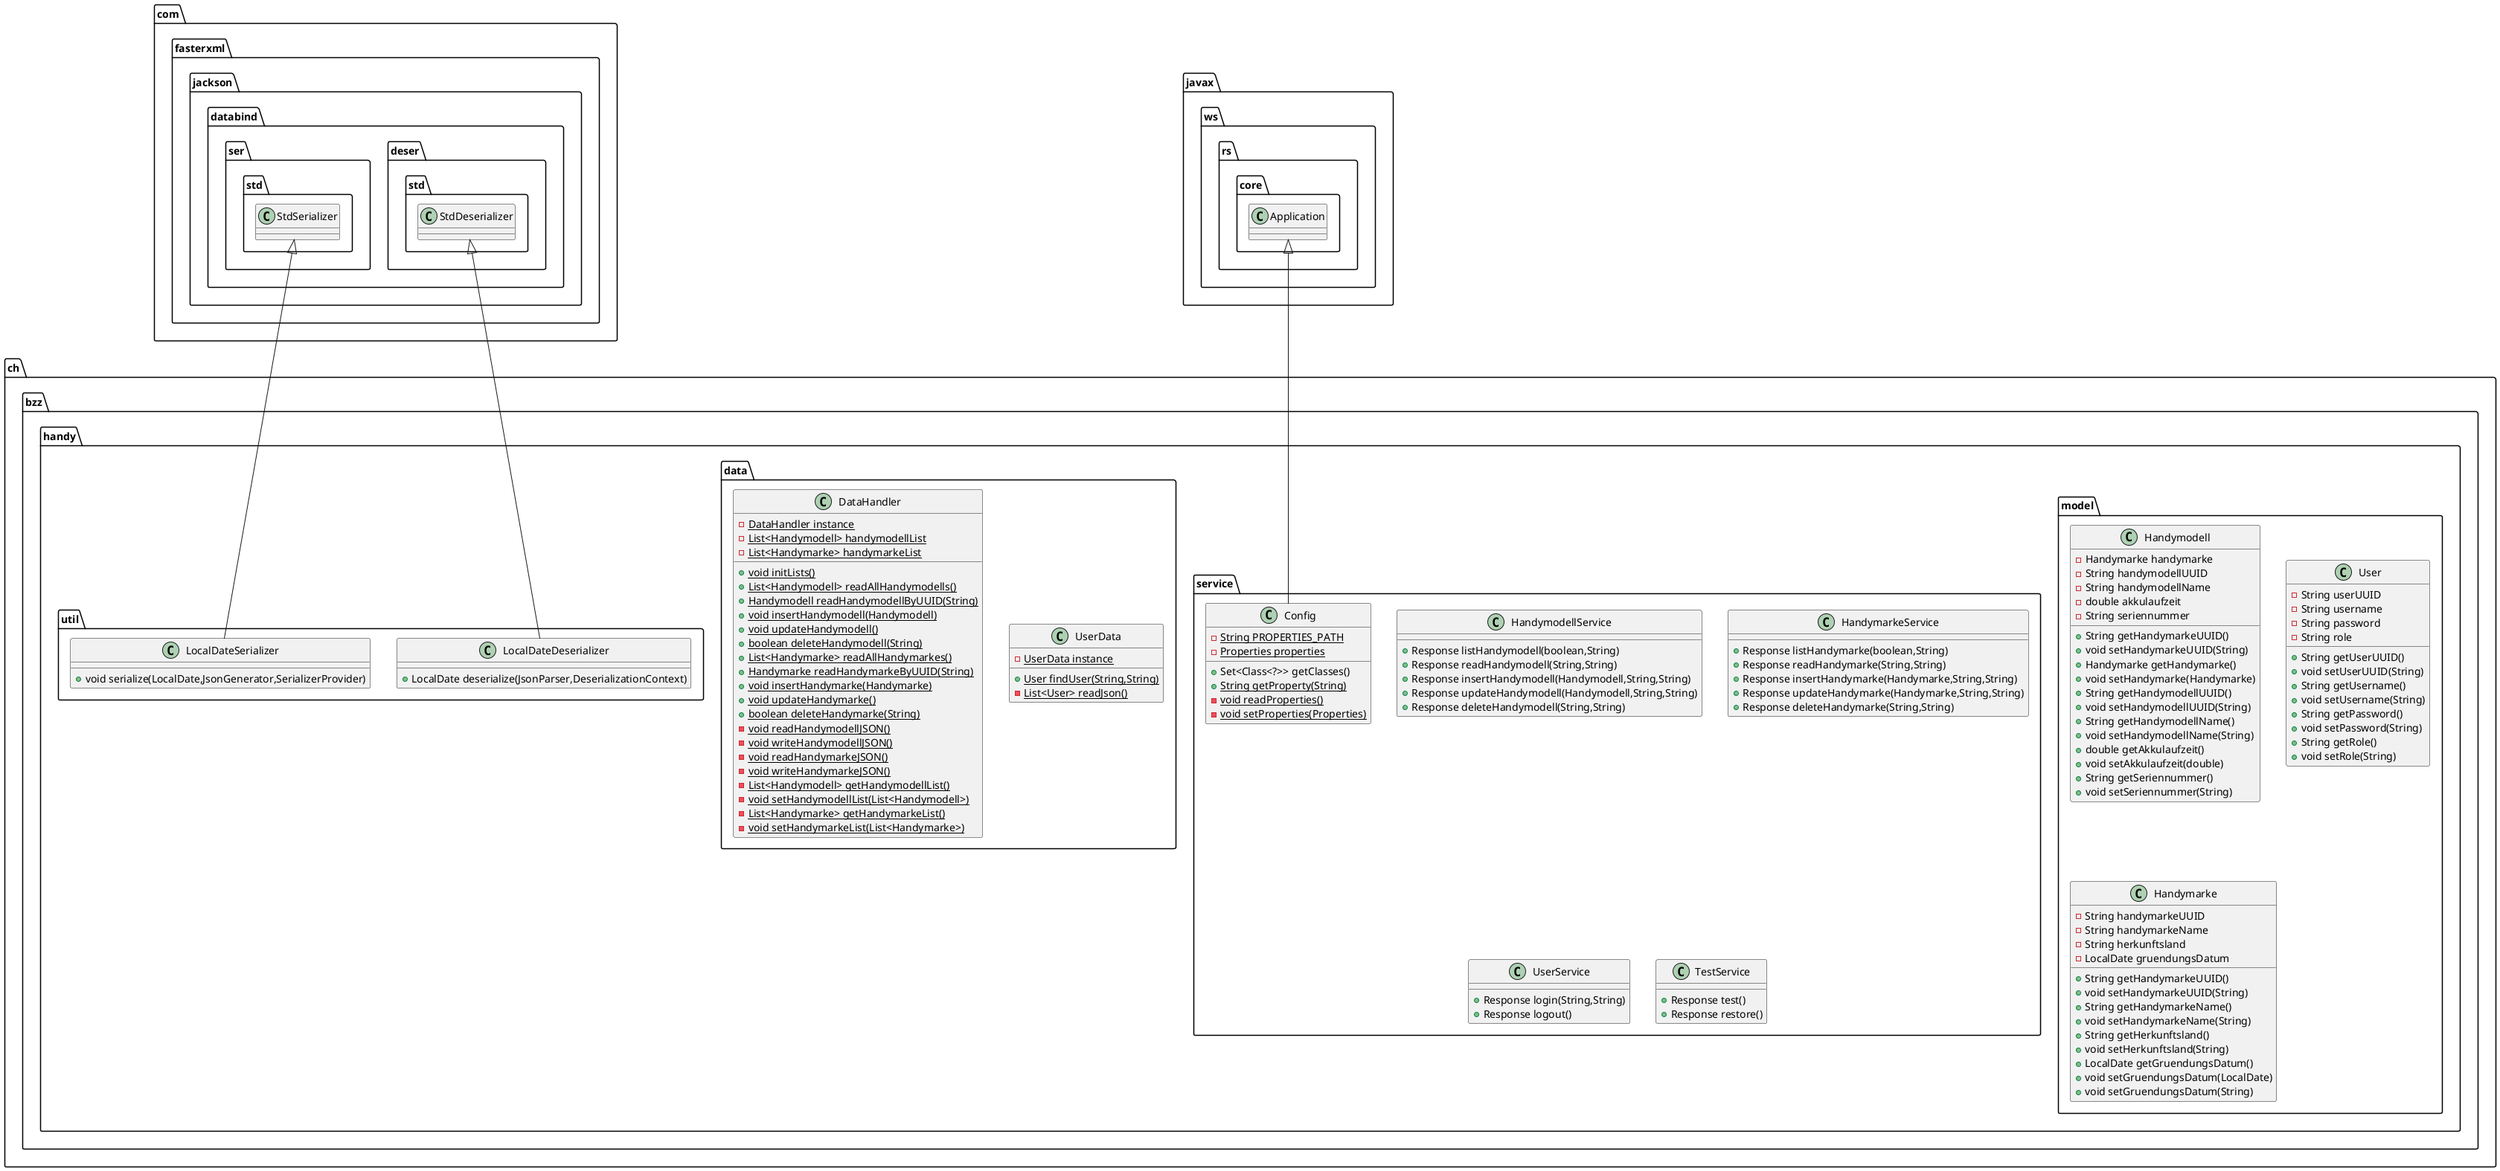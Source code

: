 @startuml
class ch.bzz.handy.model.Handymodell {
- Handymarke handymarke
- String handymodellUUID
- String handymodellName
- double akkulaufzeit
- String seriennummer
+ String getHandymarkeUUID()
+ void setHandymarkeUUID(String)
+ Handymarke getHandymarke()
+ void setHandymarke(Handymarke)
+ String getHandymodellUUID()
+ void setHandymodellUUID(String)
+ String getHandymodellName()
+ void setHandymodellName(String)
+ double getAkkulaufzeit()
+ void setAkkulaufzeit(double)
+ String getSeriennummer()
+ void setSeriennummer(String)
}
class ch.bzz.handy.service.HandymodellService {
+ Response listHandymodell(boolean,String)
+ Response readHandymodell(String,String)
+ Response insertHandymodell(Handymodell,String,String)
+ Response updateHandymodell(Handymodell,String,String)
+ Response deleteHandymodell(String,String)
}
class ch.bzz.handy.data.UserData {
- {static} UserData instance
+ {static} User findUser(String,String)
- {static} List<User> readJson()
}
class ch.bzz.handy.model.User {
- String userUUID
- String username
- String password
- String role
+ String getUserUUID()
+ void setUserUUID(String)
+ String getUsername()
+ void setUsername(String)
+ String getPassword()
+ void setPassword(String)
+ String getRole()
+ void setRole(String)
}
class ch.bzz.handy.service.HandymarkeService {
+ Response listHandymarke(boolean,String)
+ Response readHandymarke(String,String)
+ Response insertHandymarke(Handymarke,String,String)
+ Response updateHandymarke(Handymarke,String,String)
+ Response deleteHandymarke(String,String)
}
class ch.bzz.handy.data.DataHandler {
- {static} DataHandler instance
- {static} List<Handymodell> handymodellList
- {static} List<Handymarke> handymarkeList
+ {static} void initLists()
+ {static} List<Handymodell> readAllHandymodells()
+ {static} Handymodell readHandymodellByUUID(String)
+ {static} void insertHandymodell(Handymodell)
+ {static} void updateHandymodell()
+ {static} boolean deleteHandymodell(String)
+ {static} List<Handymarke> readAllHandymarkes()
+ {static} Handymarke readHandymarkeByUUID(String)
+ {static} void insertHandymarke(Handymarke)
+ {static} void updateHandymarke()
+ {static} boolean deleteHandymarke(String)
- {static} void readHandymodellJSON()
- {static} void writeHandymodellJSON()
- {static} void readHandymarkeJSON()
- {static} void writeHandymarkeJSON()
- {static} List<Handymodell> getHandymodellList()
- {static} void setHandymodellList(List<Handymodell>)
- {static} List<Handymarke> getHandymarkeList()
- {static} void setHandymarkeList(List<Handymarke>)
}
class ch.bzz.handy.util.LocalDateDeserializer {
+ LocalDate deserialize(JsonParser,DeserializationContext)
}
class ch.bzz.handy.service.Config {
- {static} String PROPERTIES_PATH
- {static} Properties properties
+ Set<Class<?>> getClasses()
+ {static} String getProperty(String)
- {static} void readProperties()
- {static} void setProperties(Properties)
}
class ch.bzz.handy.model.Handymarke {
- String handymarkeUUID
- String handymarkeName
- String herkunftsland
- LocalDate gruendungsDatum
+ String getHandymarkeUUID()
+ void setHandymarkeUUID(String)
+ String getHandymarkeName()
+ void setHandymarkeName(String)
+ String getHerkunftsland()
+ void setHerkunftsland(String)
+ LocalDate getGruendungsDatum()
+ void setGruendungsDatum(LocalDate)
+ void setGruendungsDatum(String)
}
class ch.bzz.handy.util.LocalDateSerializer {
+ void serialize(LocalDate,JsonGenerator,SerializerProvider)
}
class ch.bzz.handy.service.UserService {
+ Response login(String,String)
+ Response logout()
}
class ch.bzz.handy.service.TestService {
+ Response test()
+ Response restore()
}


com.fasterxml.jackson.databind.deser.std.StdDeserializer <|-- ch.bzz.handy.util.LocalDateDeserializer
javax.ws.rs.core.Application <|-- ch.bzz.handy.service.Config
com.fasterxml.jackson.databind.ser.std.StdSerializer <|-- ch.bzz.handy.util.LocalDateSerializer
@enduml